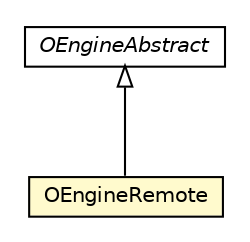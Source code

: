 #!/usr/local/bin/dot
#
# Class diagram 
# Generated by UMLGraph version R5_6-24-gf6e263 (http://www.umlgraph.org/)
#

digraph G {
	edge [fontname="Helvetica",fontsize=10,labelfontname="Helvetica",labelfontsize=10];
	node [fontname="Helvetica",fontsize=10,shape=plaintext];
	nodesep=0.25;
	ranksep=0.5;
	// com.orientechnologies.orient.core.engine.OEngineAbstract
	c1699110 [label=<<table title="com.orientechnologies.orient.core.engine.OEngineAbstract" border="0" cellborder="1" cellspacing="0" cellpadding="2" port="p" href="../../core/engine/OEngineAbstract.html">
		<tr><td><table border="0" cellspacing="0" cellpadding="1">
<tr><td align="center" balign="center"><font face="Helvetica-Oblique"> OEngineAbstract </font></td></tr>
		</table></td></tr>
		</table>>, URL="../../core/engine/OEngineAbstract.html", fontname="Helvetica", fontcolor="black", fontsize=10.0];
	// com.orientechnologies.orient.client.remote.OEngineRemote
	c1700361 [label=<<table title="com.orientechnologies.orient.client.remote.OEngineRemote" border="0" cellborder="1" cellspacing="0" cellpadding="2" port="p" bgcolor="lemonChiffon" href="./OEngineRemote.html">
		<tr><td><table border="0" cellspacing="0" cellpadding="1">
<tr><td align="center" balign="center"> OEngineRemote </td></tr>
		</table></td></tr>
		</table>>, URL="./OEngineRemote.html", fontname="Helvetica", fontcolor="black", fontsize=10.0];
	//com.orientechnologies.orient.client.remote.OEngineRemote extends com.orientechnologies.orient.core.engine.OEngineAbstract
	c1699110:p -> c1700361:p [dir=back,arrowtail=empty];
}

